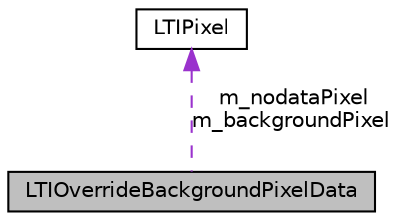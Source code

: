 digraph "LTIOverrideBackgroundPixelData"
{
  bgcolor="transparent";
  edge [fontname="Helvetica",fontsize="10",labelfontname="Helvetica",labelfontsize="10"];
  node [fontname="Helvetica",fontsize="10",shape=record];
  Node1 [label="LTIOverrideBackgroundPixelData",height=0.2,width=0.4,color="black", fillcolor="grey75", style="filled" fontcolor="black"];
  Node2 -> Node1 [dir="back",color="darkorchid3",fontsize="10",style="dashed",label=" m_nodataPixel\nm_backgroundPixel" ,fontname="Helvetica"];
  Node2 [label="LTIPixel",height=0.2,width=0.4,color="black",URL="$a00095.html",tooltip="basic properties of a pixel "];
}
